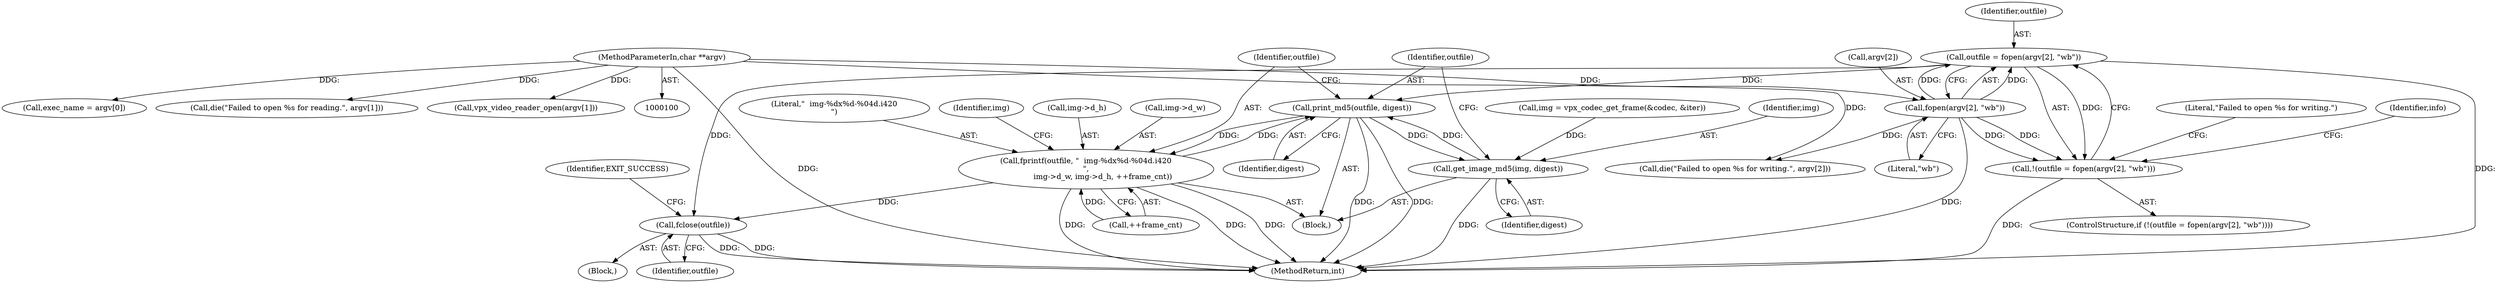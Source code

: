digraph "0_Android_5a9753fca56f0eeb9f61e342b2fccffc364f9426@API" {
"1000152" [label="(Call,outfile = fopen(argv[2], \"wb\"))"];
"1000154" [label="(Call,fopen(argv[2], \"wb\"))"];
"1000102" [label="(MethodParameterIn,char **argv)"];
"1000151" [label="(Call,!(outfile = fopen(argv[2], \"wb\")))"];
"1000246" [label="(Call,print_md5(outfile, digest))"];
"1000243" [label="(Call,get_image_md5(img, digest))"];
"1000249" [label="(Call,fprintf(outfile, \"  img-%dx%d-%04d.i420\n\",\n              img->d_w, img->d_h, ++frame_cnt))"];
"1000273" [label="(Call,fclose(outfile))"];
"1000255" [label="(Call,img->d_h)"];
"1000258" [label="(Call,++frame_cnt)"];
"1000241" [label="(Block,)"];
"1000150" [label="(ControlStructure,if (!(outfile = fopen(argv[2], \"wb\"))))"];
"1000277" [label="(MethodReturn,int)"];
"1000252" [label="(Call,img->d_w)"];
"1000152" [label="(Call,outfile = fopen(argv[2], \"wb\"))"];
"1000155" [label="(Call,argv[2])"];
"1000125" [label="(Call,exec_name = argv[0])"];
"1000247" [label="(Identifier,outfile)"];
"1000159" [label="(Call,die(\"Failed to open %s for writing.\", argv[2]))"];
"1000251" [label="(Literal,\"  img-%dx%d-%04d.i420\n\")"];
"1000250" [label="(Identifier,outfile)"];
"1000145" [label="(Call,die(\"Failed to open %s for reading.\", argv[1]))"];
"1000234" [label="(Identifier,img)"];
"1000138" [label="(Call,vpx_video_reader_open(argv[1]))"];
"1000248" [label="(Identifier,digest)"];
"1000244" [label="(Identifier,img)"];
"1000249" [label="(Call,fprintf(outfile, \"  img-%dx%d-%04d.i420\n\",\n              img->d_w, img->d_h, ++frame_cnt))"];
"1000233" [label="(Call,img = vpx_codec_get_frame(&codec, &iter))"];
"1000103" [label="(Block,)"];
"1000273" [label="(Call,fclose(outfile))"];
"1000245" [label="(Identifier,digest)"];
"1000158" [label="(Literal,\"wb\")"];
"1000102" [label="(MethodParameterIn,char **argv)"];
"1000153" [label="(Identifier,outfile)"];
"1000243" [label="(Call,get_image_md5(img, digest))"];
"1000154" [label="(Call,fopen(argv[2], \"wb\"))"];
"1000246" [label="(Call,print_md5(outfile, digest))"];
"1000160" [label="(Literal,\"Failed to open %s for writing.\")"];
"1000151" [label="(Call,!(outfile = fopen(argv[2], \"wb\")))"];
"1000276" [label="(Identifier,EXIT_SUCCESS)"];
"1000274" [label="(Identifier,outfile)"];
"1000165" [label="(Identifier,info)"];
"1000152" -> "1000151"  [label="AST: "];
"1000152" -> "1000154"  [label="CFG: "];
"1000153" -> "1000152"  [label="AST: "];
"1000154" -> "1000152"  [label="AST: "];
"1000151" -> "1000152"  [label="CFG: "];
"1000152" -> "1000277"  [label="DDG: "];
"1000152" -> "1000151"  [label="DDG: "];
"1000154" -> "1000152"  [label="DDG: "];
"1000154" -> "1000152"  [label="DDG: "];
"1000152" -> "1000246"  [label="DDG: "];
"1000152" -> "1000273"  [label="DDG: "];
"1000154" -> "1000158"  [label="CFG: "];
"1000155" -> "1000154"  [label="AST: "];
"1000158" -> "1000154"  [label="AST: "];
"1000154" -> "1000277"  [label="DDG: "];
"1000154" -> "1000151"  [label="DDG: "];
"1000154" -> "1000151"  [label="DDG: "];
"1000102" -> "1000154"  [label="DDG: "];
"1000154" -> "1000159"  [label="DDG: "];
"1000102" -> "1000100"  [label="AST: "];
"1000102" -> "1000277"  [label="DDG: "];
"1000102" -> "1000125"  [label="DDG: "];
"1000102" -> "1000138"  [label="DDG: "];
"1000102" -> "1000145"  [label="DDG: "];
"1000102" -> "1000159"  [label="DDG: "];
"1000151" -> "1000150"  [label="AST: "];
"1000160" -> "1000151"  [label="CFG: "];
"1000165" -> "1000151"  [label="CFG: "];
"1000151" -> "1000277"  [label="DDG: "];
"1000246" -> "1000241"  [label="AST: "];
"1000246" -> "1000248"  [label="CFG: "];
"1000247" -> "1000246"  [label="AST: "];
"1000248" -> "1000246"  [label="AST: "];
"1000250" -> "1000246"  [label="CFG: "];
"1000246" -> "1000277"  [label="DDG: "];
"1000246" -> "1000277"  [label="DDG: "];
"1000246" -> "1000243"  [label="DDG: "];
"1000249" -> "1000246"  [label="DDG: "];
"1000243" -> "1000246"  [label="DDG: "];
"1000246" -> "1000249"  [label="DDG: "];
"1000243" -> "1000241"  [label="AST: "];
"1000243" -> "1000245"  [label="CFG: "];
"1000244" -> "1000243"  [label="AST: "];
"1000245" -> "1000243"  [label="AST: "];
"1000247" -> "1000243"  [label="CFG: "];
"1000243" -> "1000277"  [label="DDG: "];
"1000233" -> "1000243"  [label="DDG: "];
"1000249" -> "1000241"  [label="AST: "];
"1000249" -> "1000258"  [label="CFG: "];
"1000250" -> "1000249"  [label="AST: "];
"1000251" -> "1000249"  [label="AST: "];
"1000252" -> "1000249"  [label="AST: "];
"1000255" -> "1000249"  [label="AST: "];
"1000258" -> "1000249"  [label="AST: "];
"1000234" -> "1000249"  [label="CFG: "];
"1000249" -> "1000277"  [label="DDG: "];
"1000249" -> "1000277"  [label="DDG: "];
"1000249" -> "1000277"  [label="DDG: "];
"1000258" -> "1000249"  [label="DDG: "];
"1000249" -> "1000273"  [label="DDG: "];
"1000273" -> "1000103"  [label="AST: "];
"1000273" -> "1000274"  [label="CFG: "];
"1000274" -> "1000273"  [label="AST: "];
"1000276" -> "1000273"  [label="CFG: "];
"1000273" -> "1000277"  [label="DDG: "];
"1000273" -> "1000277"  [label="DDG: "];
}
